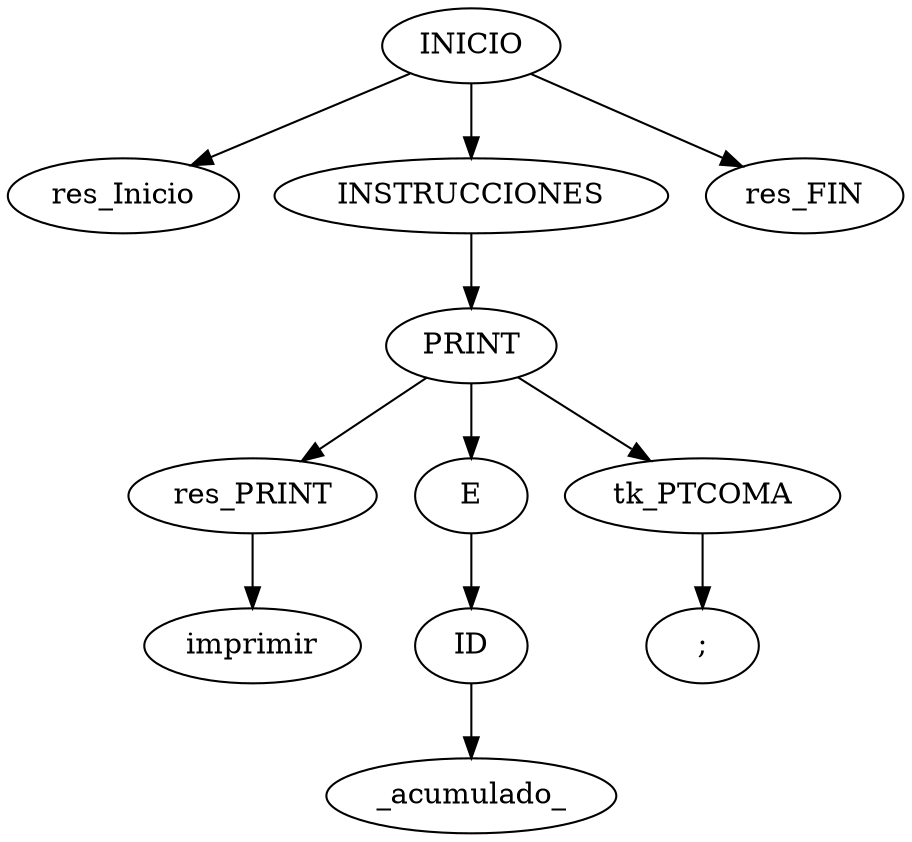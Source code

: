 digraph asdfsadfasdfsdf{

node0[label = "INICIO"];
node0 -> node00
node00[label = "res_Inicio"];
node0 -> node01
node01[label = "INSTRUCCIONES"];
node01 -> node010
node010[label = "PRINT"];
node010 -> node0100
node0100[label = "res_PRINT"];
node0100c[label = "imprimir"];
node0100 -> node0100c
node010 -> node0101
node0101[label = "E"];
node0101 -> node01010
node01010[label = "ID"];
node01010c[label = "_acumulado_"];
node01010 -> node01010c
node010 -> node0102
node0102[label = "tk_PTCOMA"];
node0102c[label = ";"];
node0102 -> node0102c
node0 -> node02
node02[label = "res_FIN"];


}
